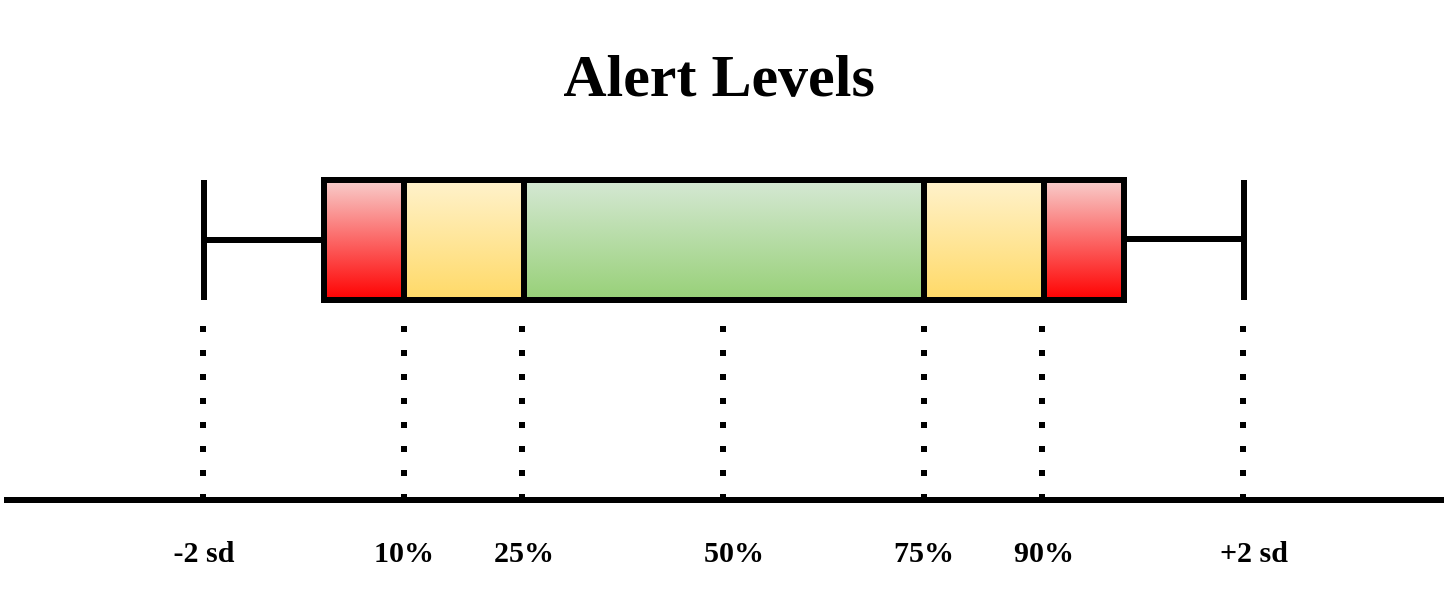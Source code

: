 <mxfile version="19.0.1" type="device"><diagram id="Xz_ni1XqkPz3BaiHtWE_" name="Page-1"><mxGraphModel dx="1422" dy="832" grid="1" gridSize="10" guides="1" tooltips="1" connect="1" arrows="1" fold="1" page="1" pageScale="1" pageWidth="850" pageHeight="1100" math="0" shadow="0"><root><mxCell id="0"/><mxCell id="1" parent="0"/><mxCell id="I1kqW6xd5hWsR-LvUUkE-13" value="" style="endArrow=none;html=1;rounded=0;strokeWidth=3;" edge="1" parent="1"><mxGeometry width="50" height="50" relative="1" as="geometry"><mxPoint x="180" y="430" as="sourcePoint"/><mxPoint x="240" y="430" as="targetPoint"/></mxGeometry></mxCell><mxCell id="I1kqW6xd5hWsR-LvUUkE-15" value="" style="endArrow=none;html=1;rounded=0;strokeWidth=3;" edge="1" parent="1"><mxGeometry width="50" height="50" relative="1" as="geometry"><mxPoint x="80" y="560" as="sourcePoint"/><mxPoint x="800" y="560" as="targetPoint"/></mxGeometry></mxCell><mxCell id="I1kqW6xd5hWsR-LvUUkE-17" value="" style="endArrow=none;html=1;rounded=0;strokeWidth=3;" edge="1" parent="1"><mxGeometry width="50" height="50" relative="1" as="geometry"><mxPoint x="180" y="460" as="sourcePoint"/><mxPoint x="180" y="400" as="targetPoint"/></mxGeometry></mxCell><mxCell id="I1kqW6xd5hWsR-LvUUkE-18" value="" style="endArrow=none;html=1;rounded=0;strokeWidth=3;" edge="1" parent="1"><mxGeometry width="50" height="50" relative="1" as="geometry"><mxPoint x="700" y="460" as="sourcePoint"/><mxPoint x="700" y="400" as="targetPoint"/></mxGeometry></mxCell><mxCell id="I1kqW6xd5hWsR-LvUUkE-22" value="" style="endArrow=none;dashed=1;html=1;dashPattern=1 3;strokeWidth=3;rounded=0;" edge="1" parent="1"><mxGeometry width="50" height="50" relative="1" as="geometry"><mxPoint x="280" y="560" as="sourcePoint"/><mxPoint x="280" y="470" as="targetPoint"/></mxGeometry></mxCell><mxCell id="I1kqW6xd5hWsR-LvUUkE-27" value="&lt;font style=&quot;font-size: 15px;&quot; face=&quot;Georgia&quot;&gt;50%&lt;/font&gt;" style="text;html=1;strokeColor=none;fillColor=none;align=center;verticalAlign=middle;whiteSpace=wrap;rounded=0;strokeWidth=3;fontStyle=1" vertex="1" parent="1"><mxGeometry x="425" y="570" width="40" height="30" as="geometry"/></mxCell><mxCell id="I1kqW6xd5hWsR-LvUUkE-31" style="edgeStyle=orthogonalEdgeStyle;rounded=0;orthogonalLoop=1;jettySize=auto;html=1;exitX=0.5;exitY=1;exitDx=0;exitDy=0;fontFamily=Georgia;fontSize=15;strokeWidth=3;fontStyle=1" edge="1" parent="1" source="I1kqW6xd5hWsR-LvUUkE-27" target="I1kqW6xd5hWsR-LvUUkE-27"><mxGeometry relative="1" as="geometry"/></mxCell><mxCell id="I1kqW6xd5hWsR-LvUUkE-32" value="&lt;font style=&quot;font-size: 15px;&quot; face=&quot;Georgia&quot;&gt;75%&lt;/font&gt;" style="text;html=1;strokeColor=none;fillColor=none;align=center;verticalAlign=middle;whiteSpace=wrap;rounded=0;strokeWidth=3;fontStyle=1" vertex="1" parent="1"><mxGeometry x="520" y="570" width="40" height="30" as="geometry"/></mxCell><mxCell id="I1kqW6xd5hWsR-LvUUkE-34" value="&lt;font style=&quot;font-size: 15px;&quot; face=&quot;Georgia&quot;&gt;90%&lt;/font&gt;" style="text;html=1;strokeColor=none;fillColor=none;align=center;verticalAlign=middle;whiteSpace=wrap;rounded=0;strokeWidth=3;fontStyle=1" vertex="1" parent="1"><mxGeometry x="580" y="570" width="40" height="30" as="geometry"/></mxCell><mxCell id="I1kqW6xd5hWsR-LvUUkE-35" value="&lt;font style=&quot;font-size: 15px;&quot; face=&quot;Georgia&quot;&gt;25%&lt;/font&gt;" style="text;html=1;strokeColor=none;fillColor=none;align=center;verticalAlign=middle;whiteSpace=wrap;rounded=0;strokeWidth=3;fontStyle=1" vertex="1" parent="1"><mxGeometry x="320" y="570" width="40" height="30" as="geometry"/></mxCell><mxCell id="I1kqW6xd5hWsR-LvUUkE-37" value="&lt;font style=&quot;font-size: 15px;&quot; face=&quot;Georgia&quot;&gt;10%&lt;/font&gt;" style="text;html=1;strokeColor=none;fillColor=none;align=center;verticalAlign=middle;whiteSpace=wrap;rounded=0;strokeWidth=3;fontStyle=1" vertex="1" parent="1"><mxGeometry x="260" y="570" width="40" height="30" as="geometry"/></mxCell><mxCell id="I1kqW6xd5hWsR-LvUUkE-40" value="" style="endArrow=none;html=1;rounded=0;strokeWidth=3;" edge="1" parent="1"><mxGeometry width="50" height="50" relative="1" as="geometry"><mxPoint x="640" y="429.5" as="sourcePoint"/><mxPoint x="700" y="429.5" as="targetPoint"/></mxGeometry></mxCell><mxCell id="I1kqW6xd5hWsR-LvUUkE-41" value="&lt;font face=&quot;Georgia&quot;&gt;&lt;span style=&quot;font-size: 15px;&quot;&gt;-2 sd&lt;/span&gt;&lt;/font&gt;" style="text;html=1;strokeColor=none;fillColor=none;align=center;verticalAlign=middle;whiteSpace=wrap;rounded=0;strokeWidth=3;fontStyle=1" vertex="1" parent="1"><mxGeometry x="160" y="570" width="40" height="30" as="geometry"/></mxCell><mxCell id="I1kqW6xd5hWsR-LvUUkE-42" value="&lt;font face=&quot;Georgia&quot;&gt;&lt;span style=&quot;font-size: 15px;&quot;&gt;+2 sd&lt;/span&gt;&lt;/font&gt;" style="text;html=1;strokeColor=none;fillColor=none;align=center;verticalAlign=middle;whiteSpace=wrap;rounded=0;strokeWidth=3;fontStyle=1" vertex="1" parent="1"><mxGeometry x="680" y="570" width="50" height="30" as="geometry"/></mxCell><mxCell id="I1kqW6xd5hWsR-LvUUkE-45" value="" style="rounded=0;whiteSpace=wrap;html=1;fontFamily=Georgia;fontSize=15;strokeWidth=3;strokeColor=default;fillColor=#f8cecc;gradientColor=#FF0000;" vertex="1" parent="1"><mxGeometry x="240" y="400" width="40" height="60" as="geometry"/></mxCell><mxCell id="I1kqW6xd5hWsR-LvUUkE-46" value="" style="rounded=0;whiteSpace=wrap;html=1;fontFamily=Georgia;fontSize=15;strokeWidth=3;strokeColor=default;fillColor=#f8cecc;gradientColor=#FF0000;" vertex="1" parent="1"><mxGeometry x="600" y="400" width="40" height="60" as="geometry"/></mxCell><mxCell id="I1kqW6xd5hWsR-LvUUkE-47" value="" style="rounded=0;whiteSpace=wrap;html=1;fontFamily=Georgia;fontSize=15;strokeWidth=3;fillColor=#fff2cc;strokeColor=default;gradientColor=#ffd966;" vertex="1" parent="1"><mxGeometry x="280" y="400" width="60" height="60" as="geometry"/></mxCell><mxCell id="I1kqW6xd5hWsR-LvUUkE-49" value="" style="rounded=0;whiteSpace=wrap;html=1;fontFamily=Georgia;fontSize=15;strokeWidth=3;fillColor=#fff2cc;strokeColor=default;gradientColor=#ffd966;" vertex="1" parent="1"><mxGeometry x="540" y="400" width="60" height="60" as="geometry"/></mxCell><mxCell id="I1kqW6xd5hWsR-LvUUkE-51" value="" style="rounded=0;whiteSpace=wrap;html=1;fontFamily=Georgia;fontSize=15;strokeWidth=3;fillColor=#d5e8d4;strokeColor=default;gradientColor=#97d077;" vertex="1" parent="1"><mxGeometry x="340" y="400" width="200" height="60" as="geometry"/></mxCell><mxCell id="I1kqW6xd5hWsR-LvUUkE-53" value="" style="endArrow=none;dashed=1;html=1;dashPattern=1 3;strokeWidth=3;rounded=0;" edge="1" parent="1"><mxGeometry width="50" height="50" relative="1" as="geometry"><mxPoint x="179.5" y="560" as="sourcePoint"/><mxPoint x="179.5" y="470" as="targetPoint"/></mxGeometry></mxCell><mxCell id="I1kqW6xd5hWsR-LvUUkE-54" value="" style="endArrow=none;dashed=1;html=1;dashPattern=1 3;strokeWidth=3;rounded=0;" edge="1" parent="1"><mxGeometry width="50" height="50" relative="1" as="geometry"><mxPoint x="339" y="560" as="sourcePoint"/><mxPoint x="339" y="470" as="targetPoint"/></mxGeometry></mxCell><mxCell id="I1kqW6xd5hWsR-LvUUkE-55" value="" style="endArrow=none;dashed=1;html=1;dashPattern=1 3;strokeWidth=3;rounded=0;" edge="1" parent="1"><mxGeometry width="50" height="50" relative="1" as="geometry"><mxPoint x="439.5" y="560" as="sourcePoint"/><mxPoint x="439.5" y="470" as="targetPoint"/></mxGeometry></mxCell><mxCell id="I1kqW6xd5hWsR-LvUUkE-56" value="" style="endArrow=none;dashed=1;html=1;dashPattern=1 3;strokeWidth=3;rounded=0;" edge="1" parent="1"><mxGeometry width="50" height="50" relative="1" as="geometry"><mxPoint x="540" y="560" as="sourcePoint"/><mxPoint x="540" y="470" as="targetPoint"/></mxGeometry></mxCell><mxCell id="I1kqW6xd5hWsR-LvUUkE-57" value="" style="endArrow=none;dashed=1;html=1;dashPattern=1 3;strokeWidth=3;rounded=0;" edge="1" parent="1"><mxGeometry width="50" height="50" relative="1" as="geometry"><mxPoint x="599" y="560" as="sourcePoint"/><mxPoint x="599" y="470" as="targetPoint"/></mxGeometry></mxCell><mxCell id="I1kqW6xd5hWsR-LvUUkE-58" value="" style="endArrow=none;dashed=1;html=1;dashPattern=1 3;strokeWidth=3;rounded=0;" edge="1" parent="1"><mxGeometry width="50" height="50" relative="1" as="geometry"><mxPoint x="699.5" y="560" as="sourcePoint"/><mxPoint x="699.5" y="470" as="targetPoint"/></mxGeometry></mxCell><mxCell id="I1kqW6xd5hWsR-LvUUkE-60" value="&lt;h1 style=&quot;&quot;&gt;Alert Levels&lt;/h1&gt;" style="text;html=1;strokeColor=none;fillColor=none;spacing=5;spacingTop=-20;whiteSpace=wrap;overflow=hidden;rounded=0;fontFamily=Georgia;fontSize=15;align=center;" vertex="1" parent="1"><mxGeometry x="275" y="320" width="325" height="50" as="geometry"/></mxCell></root></mxGraphModel></diagram></mxfile>